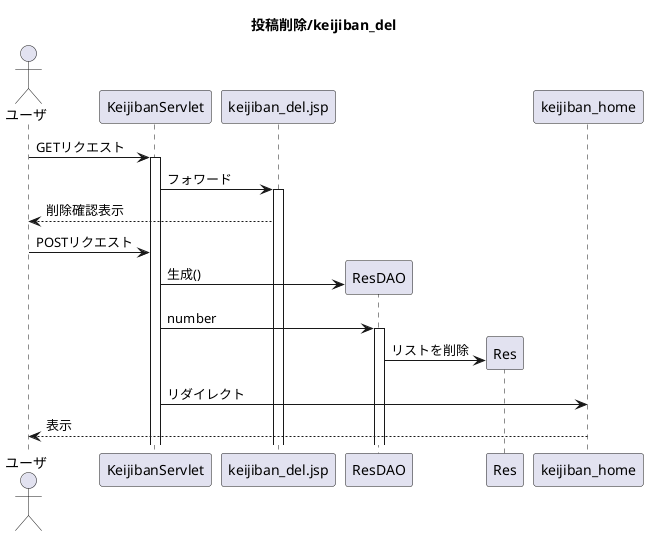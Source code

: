 @startuml
title 投稿削除/keijiban_del
actor ユーザ
ユーザ -> KeijibanServlet++:GETリクエスト
KeijibanServlet -> keijiban_del.jsp++:フォワード
keijiban_del.jsp --> ユーザ:削除確認表示
ユーザ -> KeijibanServlet:POSTリクエスト
KeijibanServlet -> ResDAO**:生成()
KeijibanServlet -> ResDAO++:number
ResDAO -> Res**:リストを削除


KeijibanServlet -> keijiban_home:リダイレクト
keijiban_home --> ユーザ:表示
@enduml

